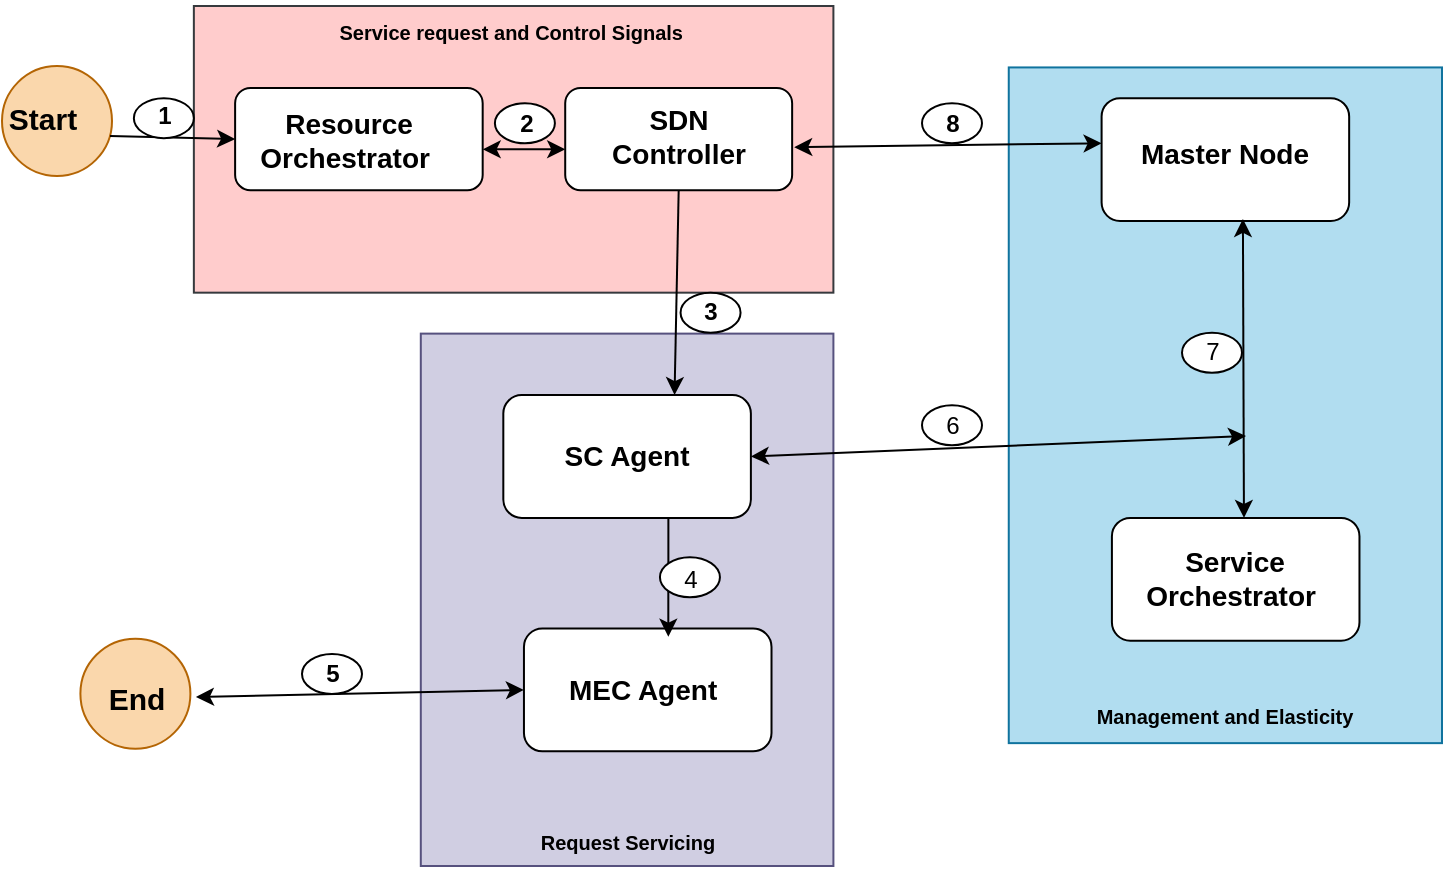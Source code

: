 <mxfile version="14.0.1" type="github">
  <diagram id="qBLJ8SNNjGwniArIgbU-" name="Page-1">
    <mxGraphModel dx="1332" dy="506" grid="1" gridSize="10" guides="1" tooltips="1" connect="1" arrows="1" fold="1" page="1" pageScale="1" pageWidth="1169" pageHeight="827" math="0" shadow="0">
      <root>
        <mxCell id="0" />
        <mxCell id="1" parent="0" />
        <mxCell id="GlQa1Pj1re7O2YrvIxKQ-11" value="" style="ellipse;whiteSpace=wrap;html=1;aspect=fixed;fillColor=#fad7ac;strokeColor=#b46504;" parent="1" vertex="1">
          <mxGeometry x="40" y="110" width="55" height="55" as="geometry" />
        </mxCell>
        <mxCell id="GlQa1Pj1re7O2YrvIxKQ-47" value="" style="group" parent="1" vertex="1" connectable="0">
          <mxGeometry x="40" y="80" width="720" height="430" as="geometry" />
        </mxCell>
        <mxCell id="GlQa1Pj1re7O2YrvIxKQ-1" value="" style="rounded=0;whiteSpace=wrap;html=1;fillColor=#ffcccc;strokeColor=#36393d;strokeOpacity=100;" parent="GlQa1Pj1re7O2YrvIxKQ-47" vertex="1">
          <mxGeometry x="95.931" width="319.771" height="143.333" as="geometry" />
        </mxCell>
        <mxCell id="GlQa1Pj1re7O2YrvIxKQ-2" value="" style="rounded=0;whiteSpace=wrap;html=1;fillColor=#d0cee2;strokeColor=#56517e;strokeOpacity=100;" parent="GlQa1Pj1re7O2YrvIxKQ-47" vertex="1">
          <mxGeometry x="209.398" y="163.81" width="206.304" height="266.19" as="geometry" />
        </mxCell>
        <mxCell id="GlQa1Pj1re7O2YrvIxKQ-3" value="" style="rounded=0;whiteSpace=wrap;html=1;direction=south;fillColor=#b1ddf0;strokeColor=#10739e;strokeOpacity=100;" parent="GlQa1Pj1re7O2YrvIxKQ-47" vertex="1">
          <mxGeometry x="503.381" y="30.714" width="216.619" height="337.857" as="geometry" />
        </mxCell>
        <mxCell id="GlQa1Pj1re7O2YrvIxKQ-4" value="" style="rounded=1;whiteSpace=wrap;html=1;strokeOpacity=100;" parent="GlQa1Pj1re7O2YrvIxKQ-47" vertex="1">
          <mxGeometry x="116.562" y="40.952" width="123.782" height="51.19" as="geometry" />
        </mxCell>
        <mxCell id="GlQa1Pj1re7O2YrvIxKQ-5" value="" style="rounded=1;whiteSpace=wrap;html=1;strokeOpacity=100;" parent="GlQa1Pj1re7O2YrvIxKQ-47" vertex="1">
          <mxGeometry x="281.605" y="40.952" width="113.467" height="51.19" as="geometry" />
        </mxCell>
        <mxCell id="GlQa1Pj1re7O2YrvIxKQ-6" value="" style="rounded=1;whiteSpace=wrap;html=1;strokeOpacity=100;" parent="GlQa1Pj1re7O2YrvIxKQ-47" vertex="1">
          <mxGeometry x="250.659" y="194.524" width="123.782" height="61.429" as="geometry" />
        </mxCell>
        <mxCell id="GlQa1Pj1re7O2YrvIxKQ-7" value="" style="rounded=1;whiteSpace=wrap;html=1;strokeOpacity=100;" parent="GlQa1Pj1re7O2YrvIxKQ-47" vertex="1">
          <mxGeometry x="260.974" y="311.238" width="123.782" height="61.429" as="geometry" />
        </mxCell>
        <mxCell id="GlQa1Pj1re7O2YrvIxKQ-8" value="" style="rounded=1;whiteSpace=wrap;html=1;strokeOpacity=100;" parent="GlQa1Pj1re7O2YrvIxKQ-47" vertex="1">
          <mxGeometry x="549.799" y="46.071" width="123.782" height="61.429" as="geometry" />
        </mxCell>
        <mxCell id="GlQa1Pj1re7O2YrvIxKQ-9" value="" style="rounded=1;whiteSpace=wrap;html=1;strokeOpacity=100;" parent="GlQa1Pj1re7O2YrvIxKQ-47" vertex="1">
          <mxGeometry x="554.957" y="255.952" width="123.782" height="61.429" as="geometry" />
        </mxCell>
        <mxCell id="GlQa1Pj1re7O2YrvIxKQ-12" value="" style="ellipse;whiteSpace=wrap;html=1;aspect=fixed;fillColor=#fad7ac;strokeColor=#b46504;strokeOpacity=100;" parent="GlQa1Pj1re7O2YrvIxKQ-47" vertex="1">
          <mxGeometry x="39.198" y="316.357" width="55" height="55" as="geometry" />
        </mxCell>
        <mxCell id="GlQa1Pj1re7O2YrvIxKQ-13" value="Resource Orchestrator&amp;nbsp;" style="text;html=1;strokeColor=none;fillColor=none;align=center;verticalAlign=middle;whiteSpace=wrap;rounded=0;fontStyle=1;fontSize=14;strokeOpacity=100;" parent="GlQa1Pj1re7O2YrvIxKQ-47" vertex="1">
          <mxGeometry x="126.877" y="40.952" width="92.837" height="51.19" as="geometry" />
        </mxCell>
        <mxCell id="GlQa1Pj1re7O2YrvIxKQ-14" value="SDN Controller" style="text;html=1;strokeColor=none;fillColor=none;align=center;verticalAlign=middle;whiteSpace=wrap;rounded=0;fontSize=14;fontStyle=1;strokeOpacity=100;" parent="GlQa1Pj1re7O2YrvIxKQ-47" vertex="1">
          <mxGeometry x="291.92" y="48.631" width="92.837" height="33.274" as="geometry" />
        </mxCell>
        <mxCell id="GlQa1Pj1re7O2YrvIxKQ-15" value="SC Agent" style="text;html=1;strokeColor=none;fillColor=none;align=center;verticalAlign=middle;whiteSpace=wrap;rounded=0;fontStyle=1;fontSize=14;strokeOpacity=100;" parent="GlQa1Pj1re7O2YrvIxKQ-47" vertex="1">
          <mxGeometry x="266.132" y="199.643" width="92.837" height="51.19" as="geometry" />
        </mxCell>
        <mxCell id="GlQa1Pj1re7O2YrvIxKQ-16" value="MEC Agent&amp;nbsp;" style="text;html=1;strokeColor=none;fillColor=none;align=center;verticalAlign=middle;whiteSpace=wrap;rounded=0;fontStyle=1;fontSize=14;strokeOpacity=100;" parent="GlQa1Pj1re7O2YrvIxKQ-47" vertex="1">
          <mxGeometry x="276.447" y="316.357" width="92.837" height="51.19" as="geometry" />
        </mxCell>
        <mxCell id="GlQa1Pj1re7O2YrvIxKQ-17" value="Master Node" style="text;html=1;strokeColor=none;fillColor=none;align=center;verticalAlign=middle;whiteSpace=wrap;rounded=0;fontStyle=1;fontSize=14;strokeOpacity=100;" parent="GlQa1Pj1re7O2YrvIxKQ-47" vertex="1">
          <mxGeometry x="565.272" y="48.631" width="92.837" height="51.19" as="geometry" />
        </mxCell>
        <mxCell id="GlQa1Pj1re7O2YrvIxKQ-18" value="Service Orchestrator&amp;nbsp;" style="text;html=1;strokeColor=none;fillColor=none;align=center;verticalAlign=middle;whiteSpace=wrap;rounded=0;fontStyle=1;fontSize=14;strokeOpacity=100;" parent="GlQa1Pj1re7O2YrvIxKQ-47" vertex="1">
          <mxGeometry x="570.43" y="260.048" width="92.837" height="51.19" as="geometry" />
        </mxCell>
        <mxCell id="GlQa1Pj1re7O2YrvIxKQ-20" value="" style="endArrow=classic;startArrow=classic;html=1;fontSize=22;exitX=0.5;exitY=0;exitDx=0;exitDy=0;strokeOpacity=100;" parent="GlQa1Pj1re7O2YrvIxKQ-47" edge="1">
          <mxGeometry width="50" height="50" relative="1" as="geometry">
            <mxPoint x="620.974" y="255.952" as="sourcePoint" />
            <mxPoint x="620.458" y="106.476" as="targetPoint" />
            <Array as="points" />
          </mxGeometry>
        </mxCell>
        <mxCell id="GlQa1Pj1re7O2YrvIxKQ-23" value="&lt;font style=&quot;font-size: 15px&quot;&gt;&lt;b&gt;Start&lt;/b&gt;&lt;/font&gt;" style="text;html=1;strokeColor=none;fillColor=none;align=center;verticalAlign=middle;whiteSpace=wrap;rounded=0;fontSize=22;strokeOpacity=100;" parent="GlQa1Pj1re7O2YrvIxKQ-47" vertex="1">
          <mxGeometry y="44.536" width="41.261" height="20.476" as="geometry" />
        </mxCell>
        <mxCell id="GlQa1Pj1re7O2YrvIxKQ-24" value="&lt;font style=&quot;font-size: 15px&quot;&gt;&lt;b&gt;End&lt;/b&gt;&lt;/font&gt;" style="text;html=1;strokeColor=none;fillColor=none;align=center;verticalAlign=middle;whiteSpace=wrap;rounded=0;fontSize=22;strokeOpacity=100;" parent="GlQa1Pj1re7O2YrvIxKQ-47" vertex="1">
          <mxGeometry x="46.934" y="334.274" width="41.261" height="20.476" as="geometry" />
        </mxCell>
        <mxCell id="GlQa1Pj1re7O2YrvIxKQ-26" value="" style="endArrow=classic;startArrow=classic;html=1;fontSize=22;entryX=1;entryY=0.5;entryDx=0;entryDy=0;strokeOpacity=100;" parent="GlQa1Pj1re7O2YrvIxKQ-47" target="GlQa1Pj1re7O2YrvIxKQ-6" edge="1">
          <mxGeometry width="50" height="50" relative="1" as="geometry">
            <mxPoint x="622.006" y="215.0" as="sourcePoint" />
            <mxPoint x="384.756" y="225.238" as="targetPoint" />
            <Array as="points" />
          </mxGeometry>
        </mxCell>
        <mxCell id="GlQa1Pj1re7O2YrvIxKQ-27" value="" style="endArrow=classic;startArrow=classic;html=1;fontSize=22;exitX=-0.025;exitY=0.367;exitDx=0;exitDy=0;exitPerimeter=0;strokeOpacity=100;" parent="GlQa1Pj1re7O2YrvIxKQ-47" edge="1">
          <mxGeometry width="50" height="50" relative="1" as="geometry">
            <mxPoint x="549.799" y="68.616" as="sourcePoint" />
            <mxPoint x="396.103" y="70.643" as="targetPoint" />
            <Array as="points" />
          </mxGeometry>
        </mxCell>
        <mxCell id="GlQa1Pj1re7O2YrvIxKQ-28" value="" style="endArrow=classic;startArrow=classic;html=1;fontSize=22;strokeOpacity=100;" parent="GlQa1Pj1re7O2YrvIxKQ-47" edge="1">
          <mxGeometry width="50" height="50" relative="1" as="geometry">
            <mxPoint x="281.605" y="71.667" as="sourcePoint" />
            <mxPoint x="240.344" y="71.667" as="targetPoint" />
            <Array as="points">
              <mxPoint x="240.344" y="71.667" />
            </Array>
          </mxGeometry>
        </mxCell>
        <mxCell id="GlQa1Pj1re7O2YrvIxKQ-29" value="" style="endArrow=classic;startArrow=classic;html=1;fontSize=22;exitX=0;exitY=0.5;exitDx=0;exitDy=0;strokeOpacity=100;" parent="GlQa1Pj1re7O2YrvIxKQ-47" source="GlQa1Pj1re7O2YrvIxKQ-7" edge="1">
          <mxGeometry width="50" height="50" relative="1" as="geometry">
            <mxPoint x="250.659" y="343.498" as="sourcePoint" />
            <mxPoint x="96.963" y="345.525" as="targetPoint" />
            <Array as="points" />
          </mxGeometry>
        </mxCell>
        <mxCell id="GlQa1Pj1re7O2YrvIxKQ-30" value="" style="endArrow=classic;html=1;fontSize=22;exitX=0.982;exitY=0.636;exitDx=0;exitDy=0;entryX=0;entryY=0.5;entryDx=0;entryDy=0;exitPerimeter=0;strokeOpacity=100;" parent="GlQa1Pj1re7O2YrvIxKQ-47" source="GlQa1Pj1re7O2YrvIxKQ-11" target="GlQa1Pj1re7O2YrvIxKQ-4" edge="1">
          <mxGeometry width="50" height="50" relative="1" as="geometry">
            <mxPoint x="384.756" y="266.19" as="sourcePoint" />
            <mxPoint x="436.332" y="215.0" as="targetPoint" />
          </mxGeometry>
        </mxCell>
        <mxCell id="GlQa1Pj1re7O2YrvIxKQ-31" value="" style="endArrow=classic;html=1;fontSize=22;exitX=0.5;exitY=1;exitDx=0;exitDy=0;strokeOpacity=100;" parent="GlQa1Pj1re7O2YrvIxKQ-47" source="GlQa1Pj1re7O2YrvIxKQ-5" edge="1">
          <mxGeometry width="50" height="50" relative="1" as="geometry">
            <mxPoint x="384.756" y="266.19" as="sourcePoint" />
            <mxPoint x="336.275" y="194.524" as="targetPoint" />
          </mxGeometry>
        </mxCell>
        <mxCell id="GlQa1Pj1re7O2YrvIxKQ-33" value="" style="endArrow=classic;html=1;fontSize=22;entryX=0.611;entryY=-0.02;entryDx=0;entryDy=0;entryPerimeter=0;strokeOpacity=100;" parent="GlQa1Pj1re7O2YrvIxKQ-47" target="GlQa1Pj1re7O2YrvIxKQ-16" edge="1">
          <mxGeometry width="50" height="50" relative="1" as="geometry">
            <mxPoint x="333.181" y="255.952" as="sourcePoint" />
            <mxPoint x="346.59" y="204.762" as="targetPoint" />
          </mxGeometry>
        </mxCell>
        <mxCell id="GlQa1Pj1re7O2YrvIxKQ-34" value="&lt;font size=&quot;1&quot;&gt;&lt;b&gt;Service request and Control Signals&amp;nbsp;&lt;/b&gt;&lt;/font&gt;" style="text;html=1;strokeColor=none;fillColor=none;align=center;verticalAlign=middle;whiteSpace=wrap;rounded=0;fontSize=22;strokeOpacity=100;" parent="GlQa1Pj1re7O2YrvIxKQ-47" vertex="1">
          <mxGeometry x="95.931" width="319.771" height="20.476" as="geometry" />
        </mxCell>
        <mxCell id="GlQa1Pj1re7O2YrvIxKQ-35" value="&lt;font size=&quot;1&quot;&gt;&lt;b&gt;Request Servicing&lt;/b&gt;&lt;/font&gt;" style="text;html=1;strokeColor=none;fillColor=none;align=center;verticalAlign=middle;whiteSpace=wrap;rounded=0;fontSize=22;strokeOpacity=100;" parent="GlQa1Pj1re7O2YrvIxKQ-47" vertex="1">
          <mxGeometry x="219.713" y="404.405" width="185.673" height="20.476" as="geometry" />
        </mxCell>
        <mxCell id="GlQa1Pj1re7O2YrvIxKQ-36" value="&lt;font size=&quot;1&quot;&gt;&lt;b&gt;Management and Elasticity&lt;/b&gt;&lt;/font&gt;" style="text;html=1;strokeColor=none;fillColor=none;align=center;verticalAlign=middle;whiteSpace=wrap;rounded=0;fontSize=22;strokeOpacity=100;" parent="GlQa1Pj1re7O2YrvIxKQ-47" vertex="1">
          <mxGeometry x="510.602" y="341.952" width="201.146" height="20.476" as="geometry" />
        </mxCell>
        <mxCell id="3VbDmw7BY3QkZxuRdBKf-2" value="" style="ellipse;whiteSpace=wrap;html=1;" vertex="1" parent="GlQa1Pj1re7O2YrvIxKQ-47">
          <mxGeometry x="65.93" y="46.07" width="30" height="20" as="geometry" />
        </mxCell>
        <mxCell id="3VbDmw7BY3QkZxuRdBKf-3" value="" style="ellipse;whiteSpace=wrap;html=1;" vertex="1" parent="GlQa1Pj1re7O2YrvIxKQ-47">
          <mxGeometry x="150" y="324" width="30" height="20" as="geometry" />
        </mxCell>
        <mxCell id="3VbDmw7BY3QkZxuRdBKf-4" style="edgeStyle=orthogonalEdgeStyle;rounded=0;orthogonalLoop=1;jettySize=auto;html=1;exitX=0.5;exitY=1;exitDx=0;exitDy=0;" edge="1" parent="GlQa1Pj1re7O2YrvIxKQ-47" source="3VbDmw7BY3QkZxuRdBKf-2" target="3VbDmw7BY3QkZxuRdBKf-2">
          <mxGeometry relative="1" as="geometry" />
        </mxCell>
        <mxCell id="3VbDmw7BY3QkZxuRdBKf-5" value="" style="ellipse;whiteSpace=wrap;html=1;" vertex="1" parent="GlQa1Pj1re7O2YrvIxKQ-47">
          <mxGeometry x="246.45" y="48.63" width="30" height="20" as="geometry" />
        </mxCell>
        <mxCell id="3VbDmw7BY3QkZxuRdBKf-6" value="" style="ellipse;whiteSpace=wrap;html=1;" vertex="1" parent="GlQa1Pj1re7O2YrvIxKQ-47">
          <mxGeometry x="339.28" y="143.33" width="30" height="20" as="geometry" />
        </mxCell>
        <mxCell id="3VbDmw7BY3QkZxuRdBKf-7" value="" style="ellipse;whiteSpace=wrap;html=1;" vertex="1" parent="GlQa1Pj1re7O2YrvIxKQ-47">
          <mxGeometry x="328.97" y="275.64" width="30" height="20" as="geometry" />
        </mxCell>
        <mxCell id="3VbDmw7BY3QkZxuRdBKf-9" value="" style="ellipse;whiteSpace=wrap;html=1;" vertex="1" parent="GlQa1Pj1re7O2YrvIxKQ-47">
          <mxGeometry x="460" y="199.64" width="30" height="20" as="geometry" />
        </mxCell>
        <mxCell id="3VbDmw7BY3QkZxuRdBKf-11" value="" style="ellipse;whiteSpace=wrap;html=1;" vertex="1" parent="GlQa1Pj1re7O2YrvIxKQ-47">
          <mxGeometry x="460" y="48.63" width="30" height="20" as="geometry" />
        </mxCell>
        <mxCell id="3VbDmw7BY3QkZxuRdBKf-12" value="" style="ellipse;whiteSpace=wrap;html=1;" vertex="1" parent="GlQa1Pj1re7O2YrvIxKQ-47">
          <mxGeometry x="590" y="163.33" width="30" height="20" as="geometry" />
        </mxCell>
        <mxCell id="3VbDmw7BY3QkZxuRdBKf-14" value="&lt;b&gt;1&lt;/b&gt;" style="text;html=1;align=center;verticalAlign=middle;resizable=0;points=[];autosize=1;" vertex="1" parent="GlQa1Pj1re7O2YrvIxKQ-47">
          <mxGeometry x="70.93" y="45.01" width="20" height="20" as="geometry" />
        </mxCell>
        <mxCell id="3VbDmw7BY3QkZxuRdBKf-13" value="&lt;b&gt;5&lt;/b&gt;" style="text;html=1;align=center;verticalAlign=middle;resizable=0;points=[];autosize=1;" vertex="1" parent="GlQa1Pj1re7O2YrvIxKQ-47">
          <mxGeometry x="155" y="324" width="20" height="20" as="geometry" />
        </mxCell>
        <mxCell id="3VbDmw7BY3QkZxuRdBKf-15" value="&lt;b&gt;2&lt;/b&gt;" style="text;html=1;align=center;verticalAlign=middle;resizable=0;points=[];autosize=1;" vertex="1" parent="GlQa1Pj1re7O2YrvIxKQ-47">
          <mxGeometry x="251.6" y="48.63" width="20" height="20" as="geometry" />
        </mxCell>
        <mxCell id="3VbDmw7BY3QkZxuRdBKf-16" value="&lt;b&gt;8&lt;/b&gt;" style="text;html=1;align=center;verticalAlign=middle;resizable=0;points=[];autosize=1;" vertex="1" parent="GlQa1Pj1re7O2YrvIxKQ-47">
          <mxGeometry x="465" y="48.63" width="20" height="20" as="geometry" />
        </mxCell>
        <mxCell id="3VbDmw7BY3QkZxuRdBKf-17" value="&lt;b&gt;3&lt;/b&gt;" style="text;html=1;align=center;verticalAlign=middle;resizable=0;points=[];autosize=1;" vertex="1" parent="GlQa1Pj1re7O2YrvIxKQ-47">
          <mxGeometry x="344.28" y="143.33" width="20" height="20" as="geometry" />
        </mxCell>
        <mxCell id="3VbDmw7BY3QkZxuRdBKf-18" value="4" style="text;html=1;align=center;verticalAlign=middle;resizable=0;points=[];autosize=1;" vertex="1" parent="GlQa1Pj1re7O2YrvIxKQ-47">
          <mxGeometry x="333.97" y="276.67" width="20" height="20" as="geometry" />
        </mxCell>
        <mxCell id="3VbDmw7BY3QkZxuRdBKf-19" value="6" style="text;html=1;align=center;verticalAlign=middle;resizable=0;points=[];autosize=1;" vertex="1" parent="GlQa1Pj1re7O2YrvIxKQ-47">
          <mxGeometry x="465" y="199.64" width="20" height="20" as="geometry" />
        </mxCell>
        <mxCell id="3VbDmw7BY3QkZxuRdBKf-66" value="7" style="text;html=1;align=center;verticalAlign=middle;resizable=0;points=[];autosize=1;" vertex="1" parent="GlQa1Pj1re7O2YrvIxKQ-47">
          <mxGeometry x="595" y="163.33" width="20" height="20" as="geometry" />
        </mxCell>
      </root>
    </mxGraphModel>
  </diagram>
</mxfile>
